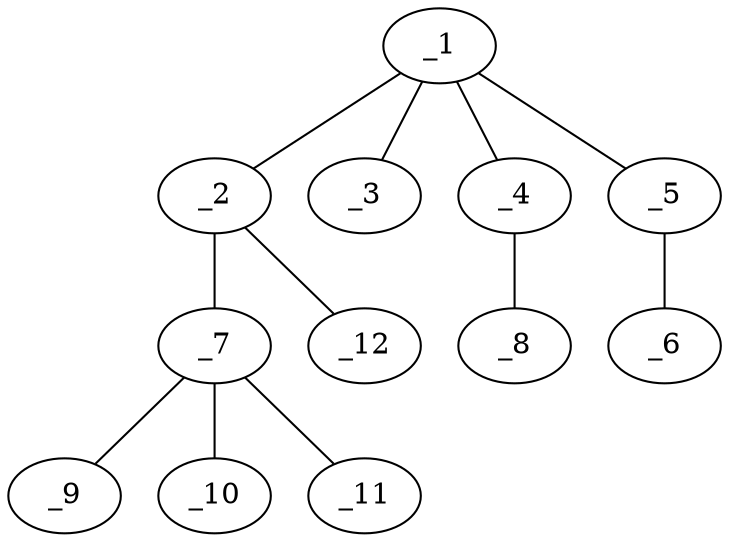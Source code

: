 graph molid659946 {
	_1	 [charge=0,
		chem=6,
		symbol="P  ",
		x="3.7321",
		y="-0.317"];
	_2	 [charge=0,
		chem=4,
		symbol="N  ",
		x="4.5981",
		y="0.183"];
	_1 -- _2	 [valence=1];
	_3	 [charge=0,
		chem=2,
		symbol="O  ",
		x="4.2321",
		y="-1.183"];
	_1 -- _3	 [valence=2];
	_4	 [charge=0,
		chem=2,
		symbol="O  ",
		x="2.866",
		y="-0.817"];
	_1 -- _4	 [valence=1];
	_5	 [charge=0,
		chem=2,
		symbol="O  ",
		x="3.2321",
		y="0.549"];
	_1 -- _5	 [valence=1];
	_7	 [charge=0,
		chem=17,
		symbol="Si ",
		x="5.4641",
		y="-0.317"];
	_2 -- _7	 [valence=1];
	_12	 [charge=0,
		chem=1,
		symbol="C  ",
		x="4.5981",
		y="1.183"];
	_2 -- _12	 [valence=1];
	_8	 [charge=0,
		chem=1,
		symbol="C  ",
		x=2,
		y="-0.317"];
	_4 -- _8	 [valence=1];
	_6	 [charge=0,
		chem=1,
		symbol="C  ",
		x="2.2321",
		y="0.549"];
	_5 -- _6	 [valence=1];
	_9	 [charge=0,
		chem=1,
		symbol="C  ",
		x="6.3301",
		y="-0.817"];
	_7 -- _9	 [valence=1];
	_10	 [charge=0,
		chem=1,
		symbol="C  ",
		x="4.9641",
		y="-1.183"];
	_7 -- _10	 [valence=1];
	_11	 [charge=0,
		chem=1,
		symbol="C  ",
		x="5.9641",
		y="0.549"];
	_7 -- _11	 [valence=1];
}
